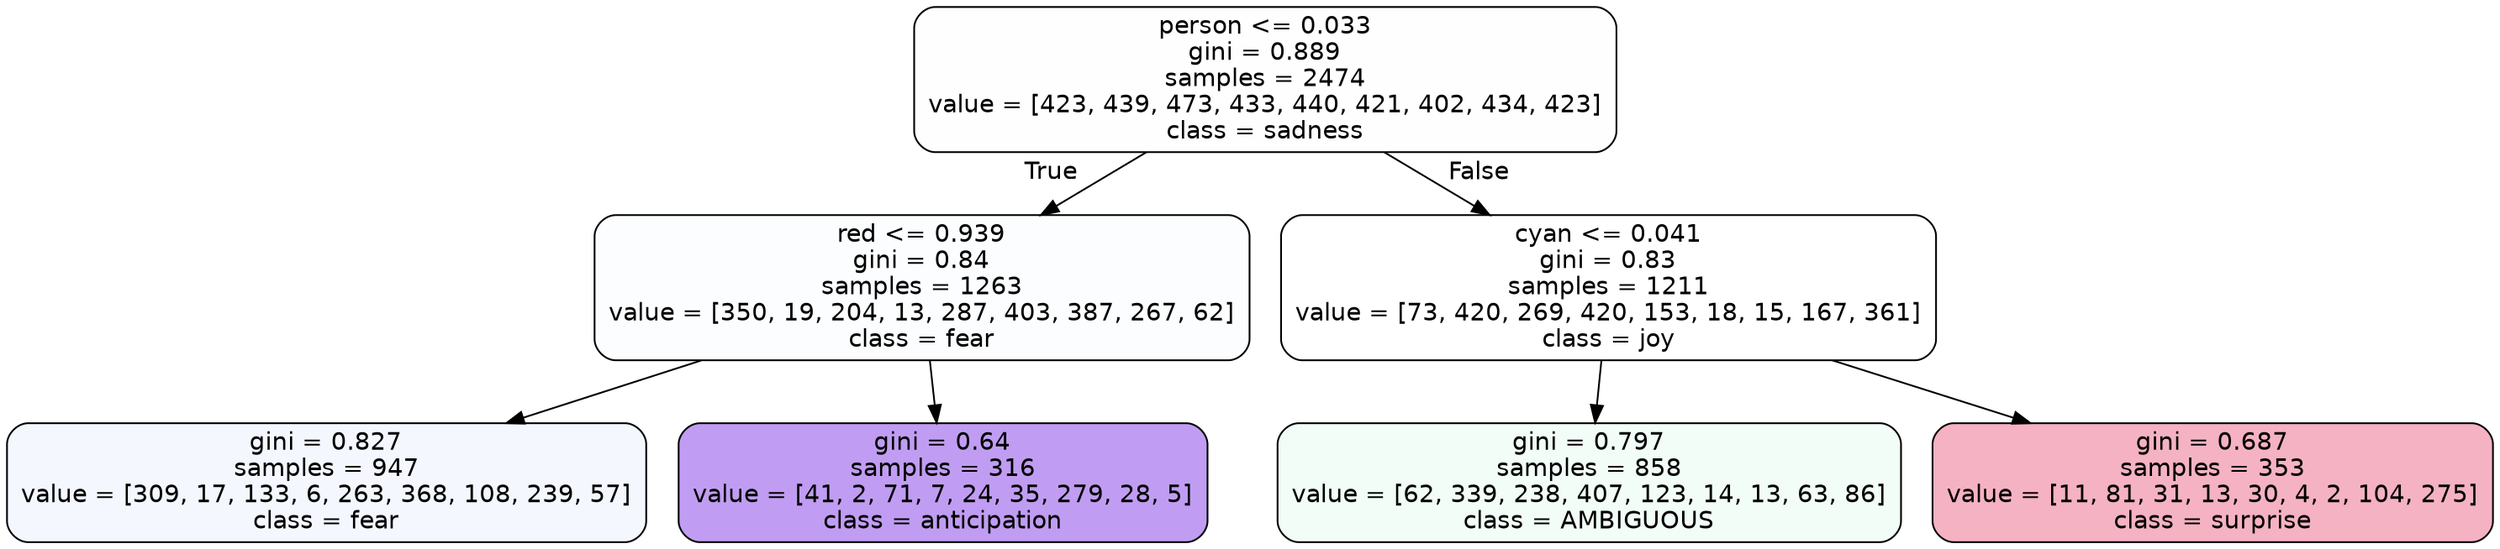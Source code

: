 digraph Tree {
node [shape=box, style="filled, rounded", color="black", fontname=helvetica] ;
edge [fontname=helvetica] ;
0 [label="person <= 0.033\ngini = 0.889\nsamples = 2474\nvalue = [423, 439, 473, 433, 440, 421, 402, 434, 423]\nclass = sadness", fillcolor="#64e53902"] ;
1 [label="red <= 0.939\ngini = 0.84\nsamples = 1263\nvalue = [350, 19, 204, 13, 287, 403, 387, 267, 62]\nclass = fear", fillcolor="#3964e503"] ;
0 -> 1 [labeldistance=2.5, labelangle=45, headlabel="True"] ;
2 [label="gini = 0.827\nsamples = 947\nvalue = [309, 17, 133, 6, 263, 368, 108, 239, 57]\nclass = fear", fillcolor="#3964e50d"] ;
1 -> 2 ;
3 [label="gini = 0.64\nsamples = 316\nvalue = [41, 2, 71, 7, 24, 35, 279, 28, 5]\nclass = anticipation", fillcolor="#8139e57e"] ;
1 -> 3 ;
4 [label="cyan <= 0.041\ngini = 0.83\nsamples = 1211\nvalue = [73, 420, 269, 420, 153, 18, 15, 167, 361]\nclass = joy", fillcolor="#d7e53900"] ;
0 -> 4 [labeldistance=2.5, labelangle=-45, headlabel="False"] ;
5 [label="gini = 0.797\nsamples = 858\nvalue = [62, 339, 238, 407, 123, 14, 13, 63, 86]\nclass = AMBIGUOUS", fillcolor="#39e58111"] ;
4 -> 5 ;
6 [label="gini = 0.687\nsamples = 353\nvalue = [11, 81, 31, 13, 30, 4, 2, 104, 275]\nclass = surprise", fillcolor="#e5396462"] ;
4 -> 6 ;
}